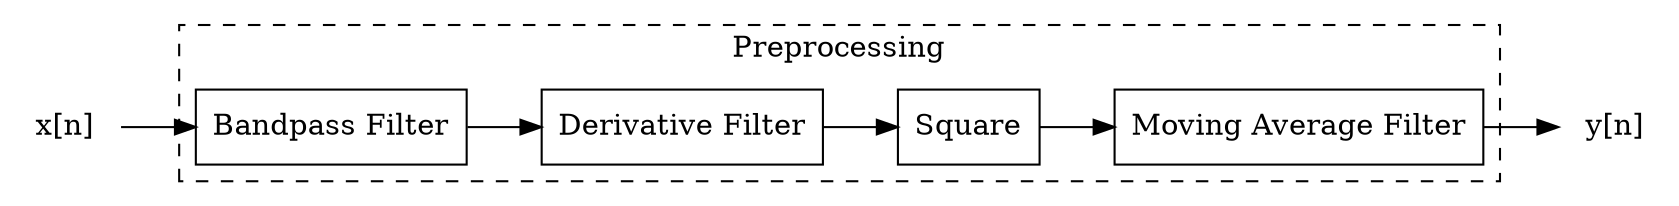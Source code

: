 digraph {
    node [shape = rect;];
    rankdir = LR;
    xn [label = "x[n]";shape = none;];
    yn [label = "y[n]";shape = none;];
    subgraph cluster_preprocess {
        label = "Preprocessing";
        style = dashed;
        bpf [label = "Bandpass Filter";];
        der [label = "Derivative Filter";];
        sqr [label = "Square";];
        ma [label = "Moving Average Filter";];
    }
    
    xn -> bpf -> der -> sqr -> ma -> yn;
}